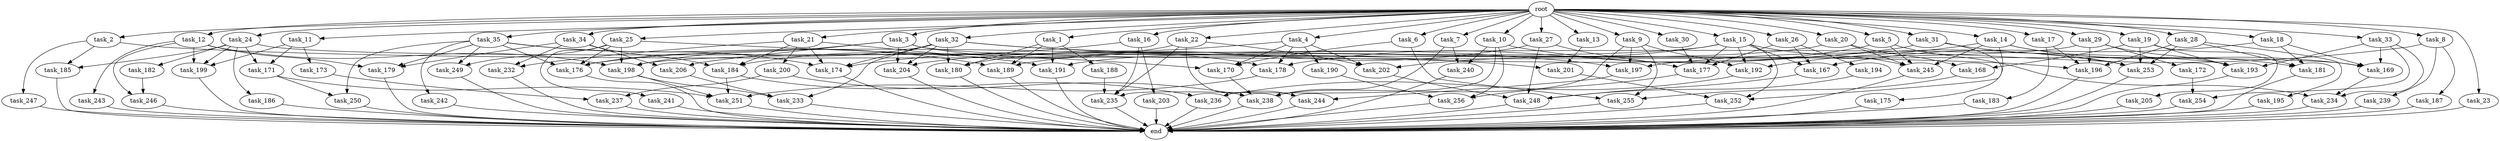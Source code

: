 digraph G {
  task_29 [size="1.024000"];
  task_32 [size="1.024000"];
  task_191 [size="1477468749.824000"];
  task_247 [size="77309411.328000"];
  task_27 [size="1.024000"];
  task_251 [size="901943132.160000"];
  task_4 [size="1.024000"];
  task_2 [size="1.024000"];
  task_13 [size="1.024000"];
  task_256 [size="1194000908.288000"];
  task_182 [size="214748364.800000"];
  task_186 [size="214748364.800000"];
  task_177 [size="1529008357.376000"];
  task_168 [size="343597383.680000"];
  task_245 [size="1279900254.208000"];
  task_6 [size="1.024000"];
  task_9 [size="1.024000"];
  task_175 [size="695784701.952000"];
  task_179 [size="1142461300.736000"];
  task_189 [size="1769526525.952000"];
  task_188 [size="858993459.200000"];
  task_183 [size="34359738.368000"];
  task_242 [size="695784701.952000"];
  task_14 [size="1.024000"];
  task_16 [size="1.024000"];
  task_185 [size="292057776.128000"];
  task_249 [size="1116691496.960000"];
  task_243 [size="309237645.312000"];
  task_198 [size="1503238553.600000"];
  task_170 [size="1108101562.368000"];
  task_15 [size="1.024000"];
  task_10 [size="1.024000"];
  task_171 [size="352187318.272000"];
  task_236 [size="274877906.944000"];
  task_240 [size="1005022347.264000"];
  task_250 [size="1245540515.840000"];
  task_235 [size="2284922601.472000"];
  task_167 [size="1443109011.456000"];
  task_199 [size="661424963.584000"];
  task_190 [size="137438953.472000"];
  task_237 [size="1245540515.840000"];
  task_26 [size="1.024000"];
  task_25 [size="1.024000"];
  task_31 [size="1.024000"];
  task_201 [size="1408749273.088000"];
  end [size="0.000000"];
  task_169 [size="2413771620.352000"];
  task_192 [size="970662608.896000"];
  task_19 [size="1.024000"];
  task_180 [size="1855425871.872000"];
  task_18 [size="1.024000"];
  task_12 [size="1.024000"];
  task_33 [size="1.024000"];
  task_238 [size="1219770712.064000"];
  task_197 [size="1486058684.416000"];
  task_241 [size="420906795.008000"];
  task_253 [size="2121713844.224000"];
  task_173 [size="137438953.472000"];
  task_202 [size="867583393.792000"];
  task_246 [size="343597383.680000"];
  task_184 [size="1142461300.736000"];
  task_174 [size="1898375544.832000"];
  task_21 [size="1.024000"];
  task_244 [size="773094113.280000"];
  task_196 [size="884763262.976000"];
  task_187 [size="549755813.888000"];
  task_23 [size="1.024000"];
  task_176 [size="2671469658.112000"];
  root [size="0.000000"];
  task_5 [size="1.024000"];
  task_195 [size="695784701.952000"];
  task_193 [size="635655159.808000"];
  task_11 [size="1.024000"];
  task_194 [size="858993459.200000"];
  task_234 [size="807453851.648000"];
  task_200 [size="309237645.312000"];
  task_3 [size="1.024000"];
  task_239 [size="549755813.888000"];
  task_206 [size="833223655.424000"];
  task_232 [size="446676598.784000"];
  task_22 [size="1.024000"];
  task_7 [size="1.024000"];
  task_28 [size="1.024000"];
  task_34 [size="1.024000"];
  task_233 [size="970662608.896000"];
  task_254 [size="858993459.200000"];
  task_252 [size="1589137899.520000"];
  task_17 [size="1.024000"];
  task_248 [size="979252543.488000"];
  task_20 [size="1.024000"];
  task_178 [size="910533066.752000"];
  task_205 [size="34359738.368000"];
  task_1 [size="1.024000"];
  task_181 [size="2104533975.040000"];
  task_204 [size="1589137899.520000"];
  task_172 [size="77309411.328000"];
  task_35 [size="1.024000"];
  task_30 [size="1.024000"];
  task_203 [size="34359738.368000"];
  task_24 [size="1.024000"];
  task_255 [size="704374636.544000"];
  task_8 [size="1.024000"];

  task_29 -> task_193 [size="75497472.000000"];
  task_29 -> task_172 [size="75497472.000000"];
  task_29 -> task_198 [size="75497472.000000"];
  task_29 -> task_196 [size="75497472.000000"];
  task_32 -> task_204 [size="838860800.000000"];
  task_32 -> task_201 [size="838860800.000000"];
  task_32 -> task_174 [size="838860800.000000"];
  task_32 -> task_197 [size="838860800.000000"];
  task_32 -> task_176 [size="838860800.000000"];
  task_32 -> task_180 [size="838860800.000000"];
  task_32 -> task_233 [size="838860800.000000"];
  task_191 -> end [size="1.000000"];
  task_247 -> end [size="1.000000"];
  task_27 -> task_189 [size="209715200.000000"];
  task_27 -> task_248 [size="209715200.000000"];
  task_27 -> task_177 [size="209715200.000000"];
  task_251 -> end [size="1.000000"];
  task_4 -> task_190 [size="134217728.000000"];
  task_4 -> task_180 [size="134217728.000000"];
  task_4 -> task_170 [size="134217728.000000"];
  task_4 -> task_178 [size="134217728.000000"];
  task_4 -> task_202 [size="134217728.000000"];
  task_2 -> task_247 [size="75497472.000000"];
  task_2 -> task_185 [size="75497472.000000"];
  task_2 -> task_196 [size="75497472.000000"];
  task_13 -> task_201 [size="536870912.000000"];
  task_256 -> end [size="1.000000"];
  task_182 -> task_246 [size="33554432.000000"];
  task_186 -> end [size="1.000000"];
  task_177 -> task_256 [size="411041792.000000"];
  task_168 -> task_255 [size="75497472.000000"];
  task_245 -> end [size="1.000000"];
  task_6 -> task_255 [size="536870912.000000"];
  task_6 -> task_170 [size="536870912.000000"];
  task_9 -> task_238 [size="75497472.000000"];
  task_9 -> task_192 [size="75497472.000000"];
  task_9 -> task_255 [size="75497472.000000"];
  task_9 -> task_197 [size="75497472.000000"];
  task_175 -> end [size="1.000000"];
  task_179 -> end [size="1.000000"];
  task_189 -> end [size="1.000000"];
  task_188 -> task_235 [size="838860800.000000"];
  task_183 -> end [size="1.000000"];
  task_242 -> end [size="1.000000"];
  task_14 -> task_169 [size="838860800.000000"];
  task_14 -> task_192 [size="838860800.000000"];
  task_14 -> task_252 [size="838860800.000000"];
  task_14 -> task_245 [size="838860800.000000"];
  task_14 -> task_181 [size="838860800.000000"];
  task_16 -> task_203 [size="33554432.000000"];
  task_16 -> task_235 [size="33554432.000000"];
  task_16 -> task_174 [size="33554432.000000"];
  task_185 -> end [size="1.000000"];
  task_249 -> end [size="1.000000"];
  task_243 -> end [size="1.000000"];
  task_198 -> task_233 [size="75497472.000000"];
  task_198 -> task_251 [size="75497472.000000"];
  task_170 -> task_238 [size="134217728.000000"];
  task_15 -> task_167 [size="33554432.000000"];
  task_15 -> task_204 [size="33554432.000000"];
  task_15 -> task_252 [size="33554432.000000"];
  task_15 -> task_192 [size="33554432.000000"];
  task_15 -> task_202 [size="33554432.000000"];
  task_15 -> task_245 [size="33554432.000000"];
  task_15 -> task_177 [size="33554432.000000"];
  task_10 -> task_240 [size="679477248.000000"];
  task_10 -> task_235 [size="679477248.000000"];
  task_10 -> task_253 [size="679477248.000000"];
  task_10 -> task_256 [size="679477248.000000"];
  task_171 -> task_250 [size="536870912.000000"];
  task_171 -> task_251 [size="536870912.000000"];
  task_236 -> end [size="1.000000"];
  task_240 -> end [size="1.000000"];
  task_250 -> end [size="1.000000"];
  task_235 -> end [size="1.000000"];
  task_167 -> task_248 [size="411041792.000000"];
  task_199 -> end [size="1.000000"];
  task_190 -> task_256 [size="75497472.000000"];
  task_237 -> end [size="1.000000"];
  task_26 -> task_194 [size="838860800.000000"];
  task_26 -> task_167 [size="838860800.000000"];
  task_26 -> task_177 [size="838860800.000000"];
  task_25 -> task_241 [size="411041792.000000"];
  task_25 -> task_176 [size="411041792.000000"];
  task_25 -> task_249 [size="411041792.000000"];
  task_25 -> task_170 [size="411041792.000000"];
  task_25 -> task_198 [size="411041792.000000"];
  task_31 -> task_175 [size="679477248.000000"];
  task_31 -> task_176 [size="679477248.000000"];
  task_31 -> task_253 [size="679477248.000000"];
  task_201 -> task_252 [size="679477248.000000"];
  task_169 -> task_234 [size="411041792.000000"];
  task_192 -> task_236 [size="134217728.000000"];
  task_19 -> task_168 [size="33554432.000000"];
  task_19 -> task_253 [size="33554432.000000"];
  task_19 -> task_193 [size="33554432.000000"];
  task_19 -> task_205 [size="33554432.000000"];
  task_180 -> end [size="1.000000"];
  task_18 -> task_167 [size="536870912.000000"];
  task_18 -> task_181 [size="536870912.000000"];
  task_18 -> task_169 [size="536870912.000000"];
  task_12 -> task_243 [size="301989888.000000"];
  task_12 -> task_246 [size="301989888.000000"];
  task_12 -> task_199 [size="301989888.000000"];
  task_12 -> task_179 [size="301989888.000000"];
  task_12 -> task_198 [size="301989888.000000"];
  task_33 -> task_169 [size="301989888.000000"];
  task_33 -> task_193 [size="301989888.000000"];
  task_33 -> task_254 [size="301989888.000000"];
  task_33 -> task_234 [size="301989888.000000"];
  task_238 -> end [size="1.000000"];
  task_197 -> task_244 [size="75497472.000000"];
  task_241 -> end [size="1.000000"];
  task_253 -> end [size="1.000000"];
  task_173 -> task_237 [size="536870912.000000"];
  task_202 -> task_248 [size="301989888.000000"];
  task_246 -> end [size="1.000000"];
  task_184 -> task_251 [size="134217728.000000"];
  task_184 -> task_236 [size="134217728.000000"];
  task_174 -> end [size="1.000000"];
  task_21 -> task_232 [size="301989888.000000"];
  task_21 -> task_200 [size="301989888.000000"];
  task_21 -> task_184 [size="301989888.000000"];
  task_21 -> task_174 [size="301989888.000000"];
  task_21 -> task_191 [size="301989888.000000"];
  task_244 -> end [size="1.000000"];
  task_196 -> end [size="1.000000"];
  task_187 -> end [size="1.000000"];
  task_23 -> end [size="1.000000"];
  task_176 -> end [size="1.000000"];
  root -> task_12 [size="1.000000"];
  root -> task_16 [size="1.000000"];
  root -> task_9 [size="1.000000"];
  root -> task_1 [size="1.000000"];
  root -> task_11 [size="1.000000"];
  root -> task_22 [size="1.000000"];
  root -> task_7 [size="1.000000"];
  root -> task_28 [size="1.000000"];
  root -> task_4 [size="1.000000"];
  root -> task_34 [size="1.000000"];
  root -> task_2 [size="1.000000"];
  root -> task_15 [size="1.000000"];
  root -> task_10 [size="1.000000"];
  root -> task_29 [size="1.000000"];
  root -> task_21 [size="1.000000"];
  root -> task_17 [size="1.000000"];
  root -> task_18 [size="1.000000"];
  root -> task_27 [size="1.000000"];
  root -> task_20 [size="1.000000"];
  root -> task_23 [size="1.000000"];
  root -> task_6 [size="1.000000"];
  root -> task_32 [size="1.000000"];
  root -> task_5 [size="1.000000"];
  root -> task_26 [size="1.000000"];
  root -> task_25 [size="1.000000"];
  root -> task_8 [size="1.000000"];
  root -> task_35 [size="1.000000"];
  root -> task_13 [size="1.000000"];
  root -> task_30 [size="1.000000"];
  root -> task_19 [size="1.000000"];
  root -> task_33 [size="1.000000"];
  root -> task_24 [size="1.000000"];
  root -> task_3 [size="1.000000"];
  root -> task_31 [size="1.000000"];
  root -> task_14 [size="1.000000"];
  task_5 -> task_245 [size="75497472.000000"];
  task_5 -> task_234 [size="75497472.000000"];
  task_5 -> task_178 [size="75497472.000000"];
  task_195 -> end [size="1.000000"];
  task_193 -> end [size="1.000000"];
  task_11 -> task_199 [size="134217728.000000"];
  task_11 -> task_171 [size="134217728.000000"];
  task_11 -> task_173 [size="134217728.000000"];
  task_194 -> task_248 [size="33554432.000000"];
  task_234 -> end [size="1.000000"];
  task_200 -> task_237 [size="679477248.000000"];
  task_200 -> task_238 [size="679477248.000000"];
  task_3 -> task_169 [size="679477248.000000"];
  task_3 -> task_204 [size="679477248.000000"];
  task_3 -> task_198 [size="679477248.000000"];
  task_3 -> task_206 [size="679477248.000000"];
  task_3 -> task_178 [size="679477248.000000"];
  task_239 -> end [size="1.000000"];
  task_206 -> task_233 [size="33554432.000000"];
  task_232 -> end [size="1.000000"];
  task_22 -> task_235 [size="679477248.000000"];
  task_22 -> task_184 [size="679477248.000000"];
  task_22 -> task_244 [size="679477248.000000"];
  task_22 -> task_202 [size="679477248.000000"];
  task_7 -> task_240 [size="301989888.000000"];
  task_7 -> task_238 [size="301989888.000000"];
  task_28 -> task_195 [size="679477248.000000"];
  task_28 -> task_253 [size="679477248.000000"];
  task_28 -> task_181 [size="679477248.000000"];
  task_28 -> task_196 [size="679477248.000000"];
  task_34 -> task_232 [size="134217728.000000"];
  task_34 -> task_184 [size="134217728.000000"];
  task_34 -> task_179 [size="134217728.000000"];
  task_34 -> task_206 [size="134217728.000000"];
  task_233 -> end [size="1.000000"];
  task_254 -> end [size="1.000000"];
  task_252 -> end [size="1.000000"];
  task_17 -> task_183 [size="33554432.000000"];
  task_17 -> task_196 [size="33554432.000000"];
  task_248 -> end [size="1.000000"];
  task_20 -> task_245 [size="301989888.000000"];
  task_20 -> task_168 [size="301989888.000000"];
  task_20 -> task_191 [size="301989888.000000"];
  task_178 -> task_251 [size="134217728.000000"];
  task_205 -> end [size="1.000000"];
  task_1 -> task_189 [size="838860800.000000"];
  task_1 -> task_180 [size="838860800.000000"];
  task_1 -> task_188 [size="838860800.000000"];
  task_1 -> task_191 [size="838860800.000000"];
  task_181 -> end [size="1.000000"];
  task_204 -> end [size="1.000000"];
  task_172 -> task_254 [size="536870912.000000"];
  task_35 -> task_189 [size="679477248.000000"];
  task_35 -> task_250 [size="679477248.000000"];
  task_35 -> task_249 [size="679477248.000000"];
  task_35 -> task_179 [size="679477248.000000"];
  task_35 -> task_242 [size="679477248.000000"];
  task_35 -> task_176 [size="679477248.000000"];
  task_35 -> task_174 [size="679477248.000000"];
  task_30 -> task_177 [size="411041792.000000"];
  task_203 -> end [size="1.000000"];
  task_24 -> task_185 [size="209715200.000000"];
  task_24 -> task_182 [size="209715200.000000"];
  task_24 -> task_193 [size="209715200.000000"];
  task_24 -> task_171 [size="209715200.000000"];
  task_24 -> task_186 [size="209715200.000000"];
  task_24 -> task_199 [size="209715200.000000"];
  task_255 -> end [size="1.000000"];
  task_8 -> task_187 [size="536870912.000000"];
  task_8 -> task_197 [size="536870912.000000"];
  task_8 -> task_239 [size="536870912.000000"];
}
